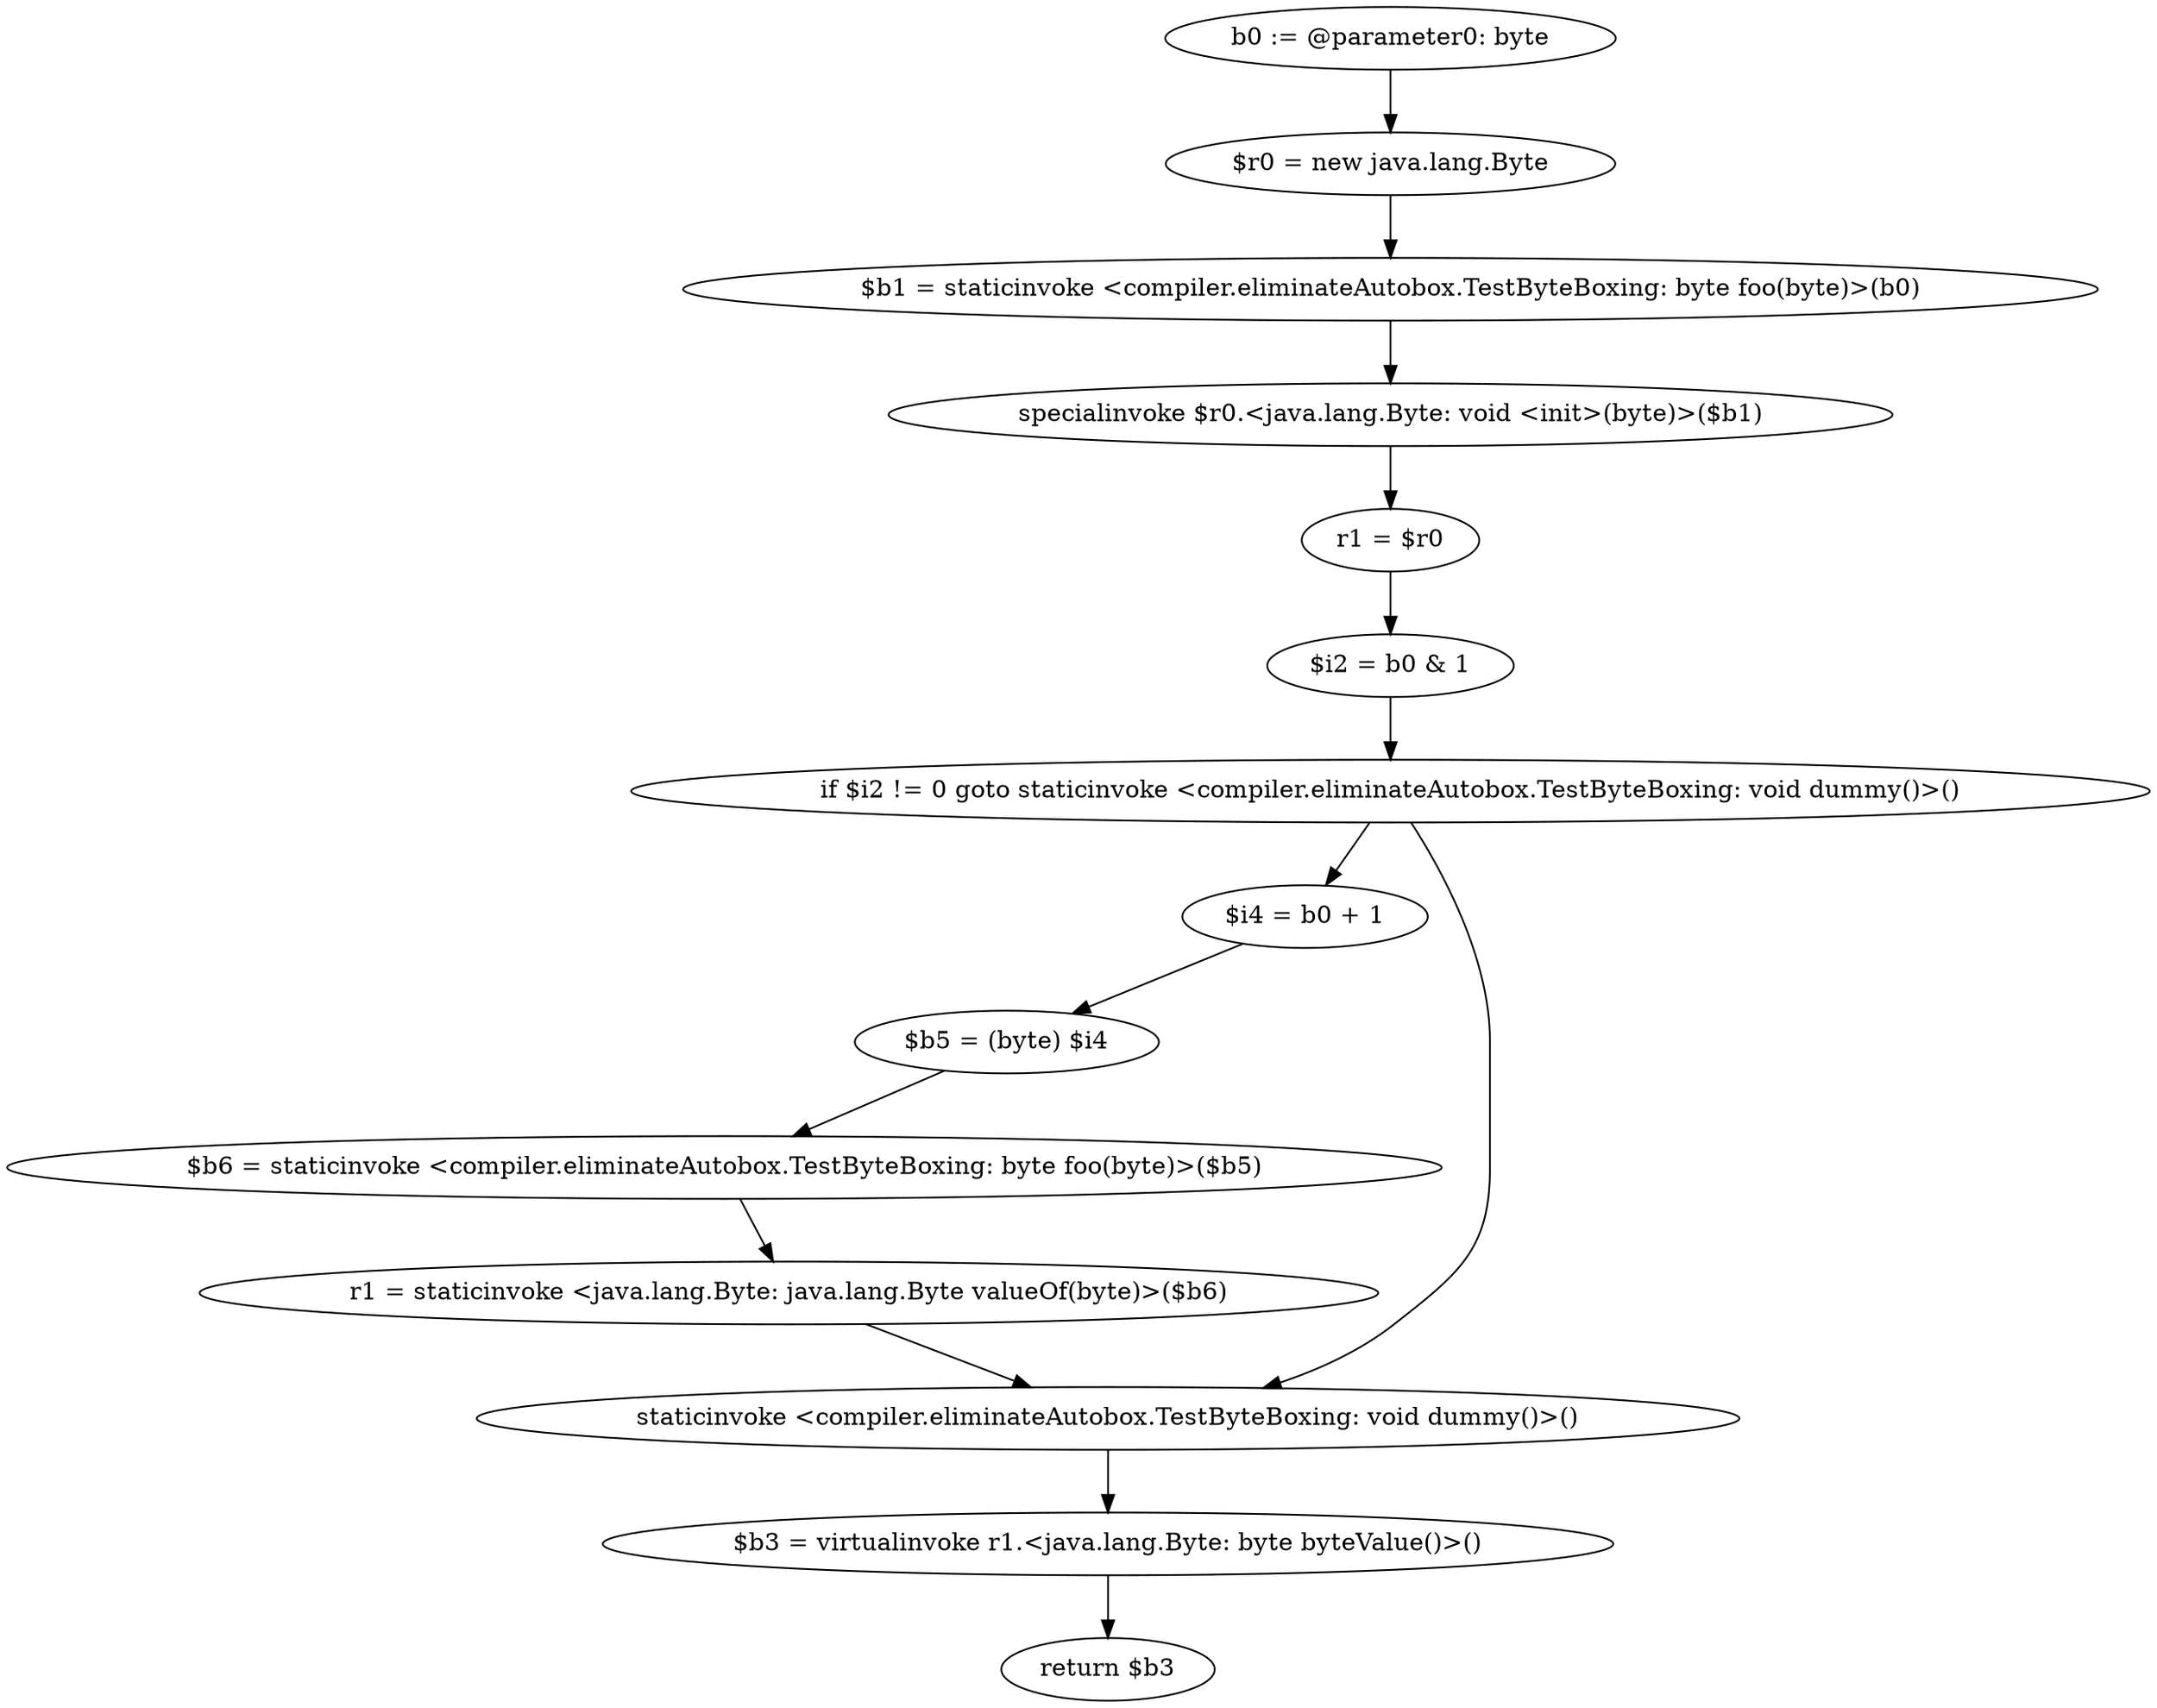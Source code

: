 digraph "unitGraph" {
    "b0 := @parameter0: byte"
    "$r0 = new java.lang.Byte"
    "$b1 = staticinvoke <compiler.eliminateAutobox.TestByteBoxing: byte foo(byte)>(b0)"
    "specialinvoke $r0.<java.lang.Byte: void <init>(byte)>($b1)"
    "r1 = $r0"
    "$i2 = b0 & 1"
    "if $i2 != 0 goto staticinvoke <compiler.eliminateAutobox.TestByteBoxing: void dummy()>()"
    "$i4 = b0 + 1"
    "$b5 = (byte) $i4"
    "$b6 = staticinvoke <compiler.eliminateAutobox.TestByteBoxing: byte foo(byte)>($b5)"
    "r1 = staticinvoke <java.lang.Byte: java.lang.Byte valueOf(byte)>($b6)"
    "staticinvoke <compiler.eliminateAutobox.TestByteBoxing: void dummy()>()"
    "$b3 = virtualinvoke r1.<java.lang.Byte: byte byteValue()>()"
    "return $b3"
    "b0 := @parameter0: byte"->"$r0 = new java.lang.Byte";
    "$r0 = new java.lang.Byte"->"$b1 = staticinvoke <compiler.eliminateAutobox.TestByteBoxing: byte foo(byte)>(b0)";
    "$b1 = staticinvoke <compiler.eliminateAutobox.TestByteBoxing: byte foo(byte)>(b0)"->"specialinvoke $r0.<java.lang.Byte: void <init>(byte)>($b1)";
    "specialinvoke $r0.<java.lang.Byte: void <init>(byte)>($b1)"->"r1 = $r0";
    "r1 = $r0"->"$i2 = b0 & 1";
    "$i2 = b0 & 1"->"if $i2 != 0 goto staticinvoke <compiler.eliminateAutobox.TestByteBoxing: void dummy()>()";
    "if $i2 != 0 goto staticinvoke <compiler.eliminateAutobox.TestByteBoxing: void dummy()>()"->"$i4 = b0 + 1";
    "if $i2 != 0 goto staticinvoke <compiler.eliminateAutobox.TestByteBoxing: void dummy()>()"->"staticinvoke <compiler.eliminateAutobox.TestByteBoxing: void dummy()>()";
    "$i4 = b0 + 1"->"$b5 = (byte) $i4";
    "$b5 = (byte) $i4"->"$b6 = staticinvoke <compiler.eliminateAutobox.TestByteBoxing: byte foo(byte)>($b5)";
    "$b6 = staticinvoke <compiler.eliminateAutobox.TestByteBoxing: byte foo(byte)>($b5)"->"r1 = staticinvoke <java.lang.Byte: java.lang.Byte valueOf(byte)>($b6)";
    "r1 = staticinvoke <java.lang.Byte: java.lang.Byte valueOf(byte)>($b6)"->"staticinvoke <compiler.eliminateAutobox.TestByteBoxing: void dummy()>()";
    "staticinvoke <compiler.eliminateAutobox.TestByteBoxing: void dummy()>()"->"$b3 = virtualinvoke r1.<java.lang.Byte: byte byteValue()>()";
    "$b3 = virtualinvoke r1.<java.lang.Byte: byte byteValue()>()"->"return $b3";
}
